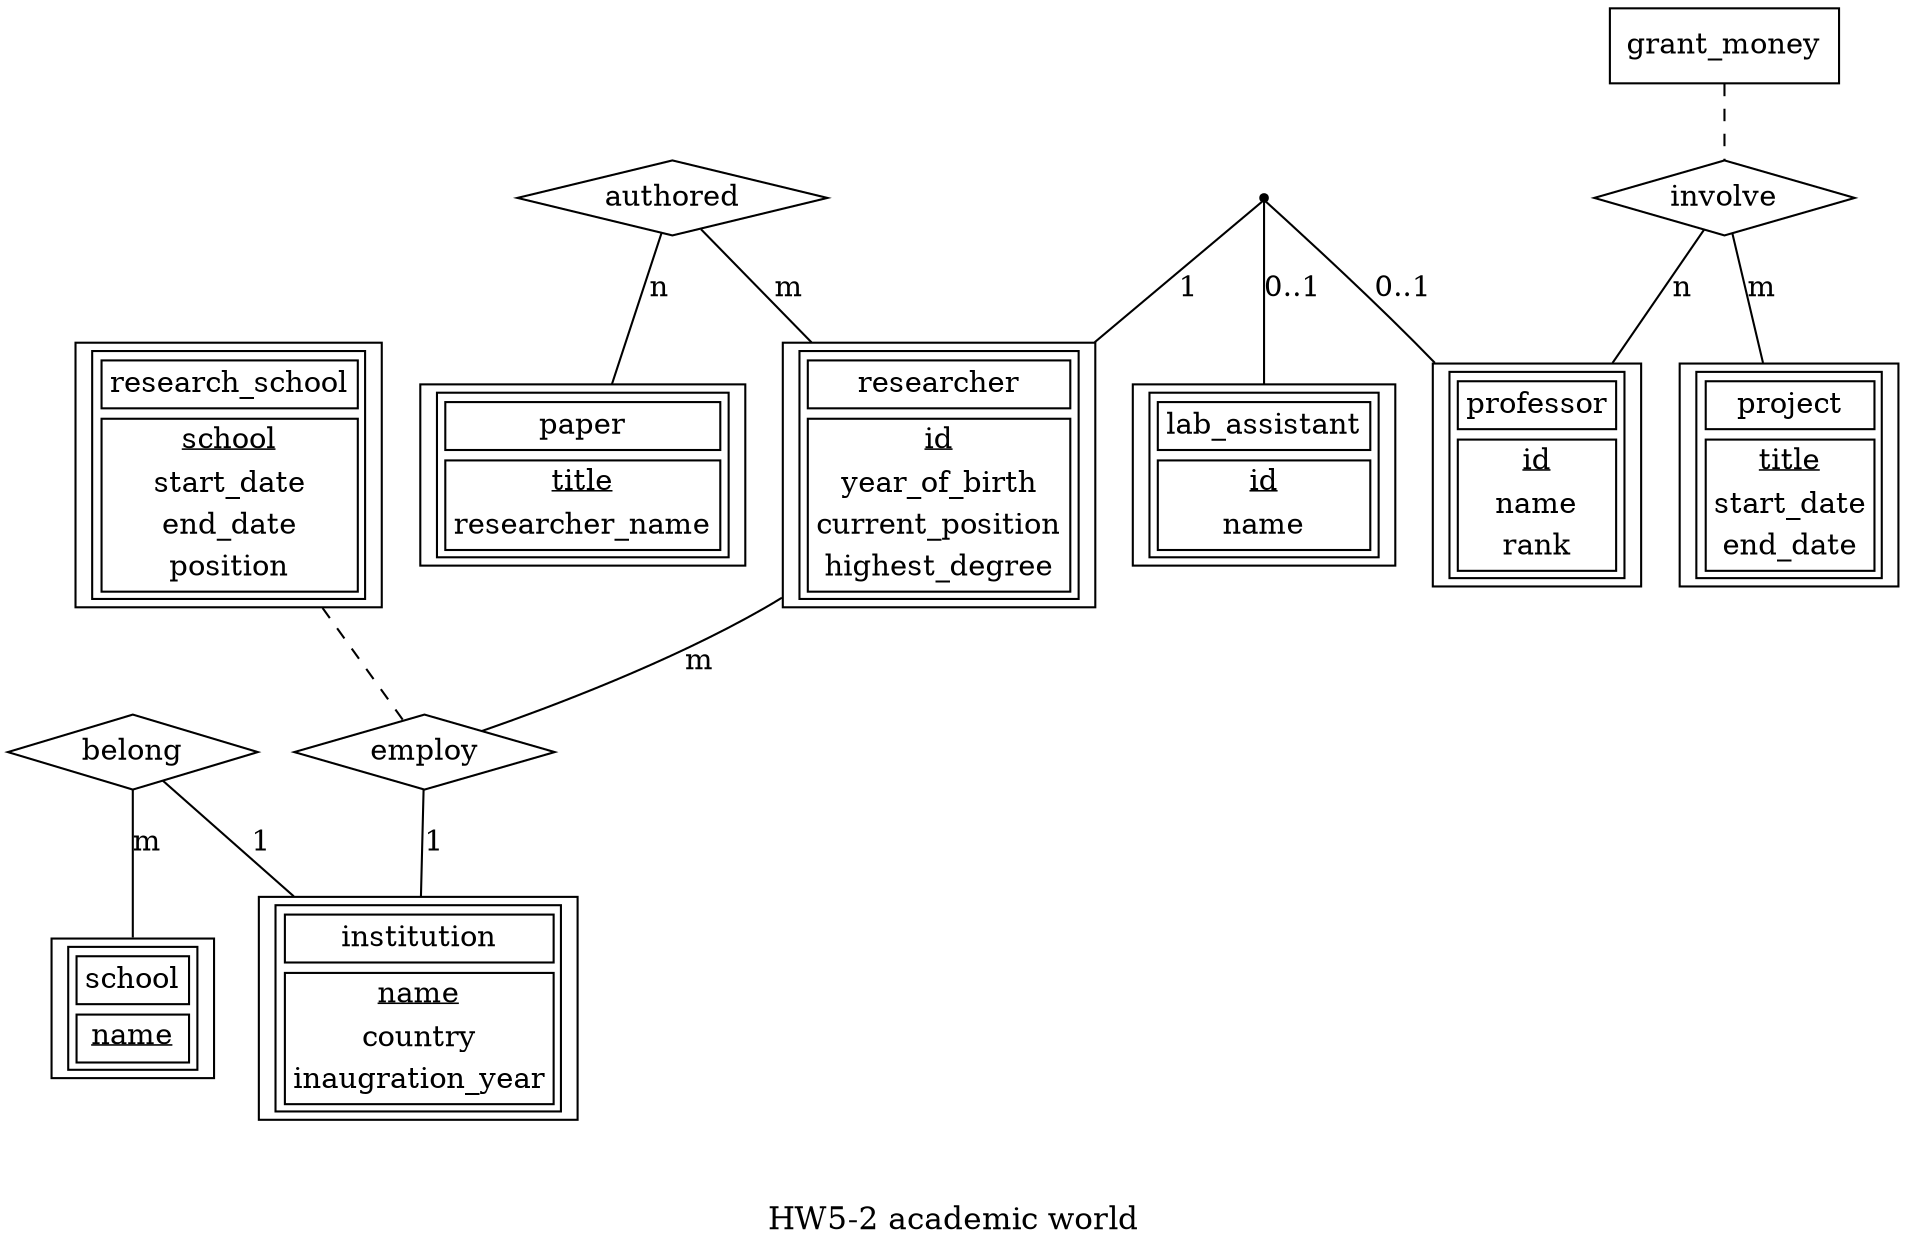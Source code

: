 graph ER {
	node [shape=record]
	researcher [label=<<table border="1" cellborder="0" cellspacing="1"><tr align="center"><td><table border="1" cellborder="0" cellspacing="1"><tr align="center"><td>researcher</td></tr></table></td></tr><tr align="center"><td><table border="1" cellborder="0" cellspacing="1"><tr align="left"><td><u>id</u></td></tr><tr align="left"><td>year_of_birth</td></tr><tr align="left"><td>current_position</td></tr><tr align="left"><td>highest_degree</td></tr></table></td></tr></table>>]
	professor [label=<<table border="1" cellborder="0" cellspacing="1"><tr align="center"><td><table border="1" cellborder="0" cellspacing="1"><tr align="center"><td>professor</td></tr></table></td></tr><tr align="center"><td><table border="1" cellborder="0" cellspacing="1"><tr align="left"><td><u>id</u></td></tr><tr align="left"><td>name</td></tr><tr align="left"><td>rank</td></tr></table></td></tr></table>>]
	lab_assistant [label=<<table border="1" cellborder="0" cellspacing="1"><tr align="center"><td><table border="1" cellborder="0" cellspacing="1"><tr align="center"><td>lab_assistant</td></tr></table></td></tr><tr align="center"><td><table border="1" cellborder="0" cellspacing="1"><tr align="left"><td><u>id</u></td></tr><tr align="left"><td>name</td></tr></table></td></tr></table>>]
	institution [label=<<table border="1" cellborder="0" cellspacing="1"><tr align="center"><td><table border="1" cellborder="0" cellspacing="1"><tr align="center"><td>institution</td></tr></table></td></tr><tr align="center"><td><table border="1" cellborder="0" cellspacing="1"><tr align="left"><td><u>name</u></td></tr><tr align="left"><td>country</td></tr><tr align="left"><td>inaugration_year</td></tr></table></td></tr></table>>]
	school [label=<<table border="1" cellborder="0" cellspacing="1"><tr align="center"><td><table border="1" cellborder="0" cellspacing="1"><tr align="center"><td>school</td></tr></table></td></tr><tr align="center"><td><table border="1" cellborder="0" cellspacing="1"><tr align="left"><td><u>name</u></td></tr></table></td></tr></table>>]
	paper [label=<<table border="1" cellborder="0" cellspacing="1"><tr align="center"><td><table border="1" cellborder="0" cellspacing="1"><tr align="center"><td>paper</td></tr></table></td></tr><tr align="center"><td><table border="1" cellborder="0" cellspacing="1"><tr align="left"><td><u>title</u></td></tr><tr align="left"><td>researcher_name</td></tr></table></td></tr></table>>]
	project [label=<<table border="1" cellborder="0" cellspacing="1"><tr align="center"><td><table border="1" cellborder="0" cellspacing="1"><tr align="center"><td>project</td></tr></table></td></tr><tr align="center"><td><table border="1" cellborder="0" cellspacing="1"><tr align="left"><td><u>title</u></td></tr><tr align="left"><td>start_date</td></tr><tr align="left"><td>end_date</td></tr></table></td></tr></table>>]
	node [shape=diamond]
	involve [label=involve]
	authored [label=authored]
	employ [label=employ]
	belong [label=belong]
	researcher_type_is [label=researcher_type_is shape=point]
	employ -- institution [label=1]
	researcher -- employ [label=m]
	belong -- school [label=m]
	belong -- institution [label=1]
	authored -- researcher [label=m]
	authored -- paper [label=n]
	involve -- project [label=m]
	involve -- professor [label=n]
	researcher_type_is -- professor [label="0..1"]
	researcher_type_is -- lab_assistant [label="0..1"]
	researcher_type_is -- researcher [label=1]
	node [shape=box]
	grant_money [label=grant_money]
	grant_money -- involve [style=dashed]
	researcher_school [label=<<table border="1" cellborder="0" cellspacing="1"><tr align="center"><td><table border="1" cellborder="0" cellspacing="1"><tr align="center"><td>research_school</td></tr></table></td></tr><tr align="center"><td><table border="1" cellborder="0" cellspacing="1"><tr align="left"><td><u>school</u></td></tr><tr align="left"><td>start_date</td></tr><tr align="left"><td>end_date</td></tr><tr align="left"><td>position</td></tr></table></td></tr></table>>]
	researcher_school -- employ [style=dashed]
	label="\n\nHW5-2 academic world"
	fontsize=15
}
